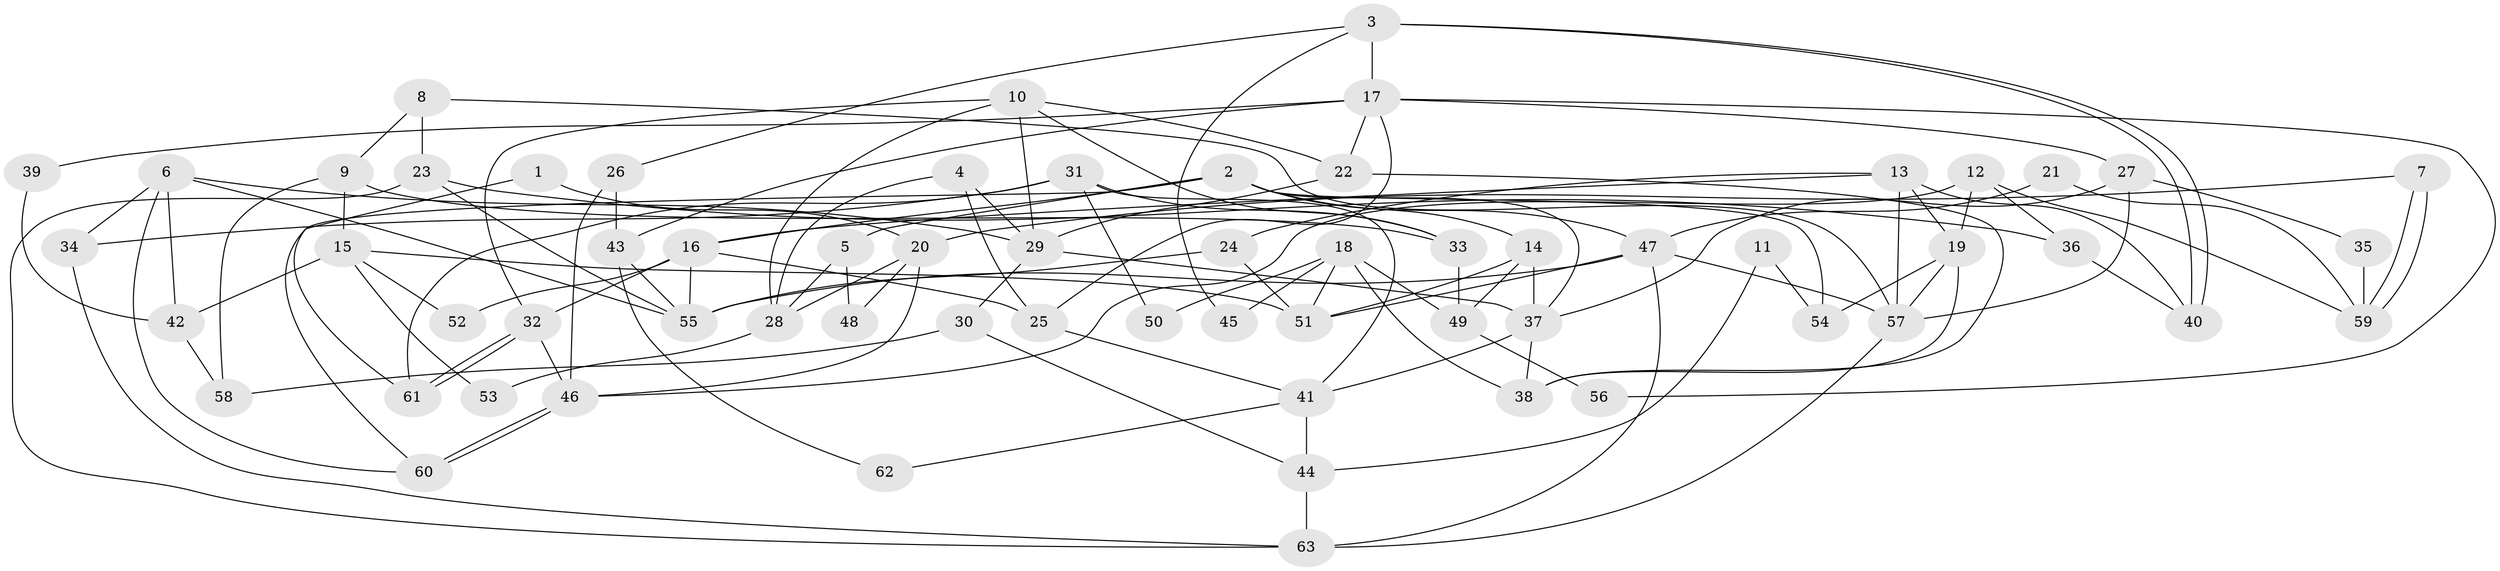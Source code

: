 // Generated by graph-tools (version 1.1) at 2025/02/03/09/25 03:02:09]
// undirected, 63 vertices, 126 edges
graph export_dot {
graph [start="1"]
  node [color=gray90,style=filled];
  1;
  2;
  3;
  4;
  5;
  6;
  7;
  8;
  9;
  10;
  11;
  12;
  13;
  14;
  15;
  16;
  17;
  18;
  19;
  20;
  21;
  22;
  23;
  24;
  25;
  26;
  27;
  28;
  29;
  30;
  31;
  32;
  33;
  34;
  35;
  36;
  37;
  38;
  39;
  40;
  41;
  42;
  43;
  44;
  45;
  46;
  47;
  48;
  49;
  50;
  51;
  52;
  53;
  54;
  55;
  56;
  57;
  58;
  59;
  60;
  61;
  62;
  63;
  1 -- 61;
  1 -- 20;
  2 -- 16;
  2 -- 47;
  2 -- 5;
  2 -- 14;
  2 -- 37;
  2 -- 54;
  2 -- 60;
  3 -- 40;
  3 -- 40;
  3 -- 17;
  3 -- 26;
  3 -- 45;
  4 -- 25;
  4 -- 29;
  4 -- 28;
  5 -- 28;
  5 -- 48;
  6 -- 60;
  6 -- 29;
  6 -- 34;
  6 -- 42;
  6 -- 55;
  7 -- 59;
  7 -- 59;
  7 -- 20;
  8 -- 9;
  8 -- 57;
  8 -- 23;
  9 -- 33;
  9 -- 15;
  9 -- 58;
  10 -- 29;
  10 -- 32;
  10 -- 22;
  10 -- 28;
  10 -- 33;
  11 -- 44;
  11 -- 54;
  12 -- 36;
  12 -- 19;
  12 -- 46;
  12 -- 59;
  13 -- 57;
  13 -- 16;
  13 -- 19;
  13 -- 24;
  13 -- 40;
  14 -- 49;
  14 -- 37;
  14 -- 51;
  15 -- 42;
  15 -- 51;
  15 -- 52;
  15 -- 53;
  16 -- 55;
  16 -- 32;
  16 -- 25;
  16 -- 52;
  17 -- 22;
  17 -- 43;
  17 -- 25;
  17 -- 27;
  17 -- 39;
  17 -- 56;
  18 -- 51;
  18 -- 38;
  18 -- 45;
  18 -- 49;
  18 -- 50;
  19 -- 57;
  19 -- 38;
  19 -- 54;
  20 -- 28;
  20 -- 46;
  20 -- 48;
  21 -- 47;
  21 -- 59;
  22 -- 38;
  22 -- 29;
  23 -- 55;
  23 -- 36;
  23 -- 63;
  24 -- 55;
  24 -- 51;
  25 -- 41;
  26 -- 46;
  26 -- 43;
  27 -- 37;
  27 -- 35;
  27 -- 57;
  28 -- 53;
  29 -- 37;
  29 -- 30;
  30 -- 44;
  30 -- 58;
  31 -- 34;
  31 -- 41;
  31 -- 33;
  31 -- 50;
  31 -- 61;
  32 -- 61;
  32 -- 61;
  32 -- 46;
  33 -- 49;
  34 -- 63;
  35 -- 59;
  36 -- 40;
  37 -- 38;
  37 -- 41;
  39 -- 42;
  41 -- 44;
  41 -- 62;
  42 -- 58;
  43 -- 55;
  43 -- 62;
  44 -- 63;
  46 -- 60;
  46 -- 60;
  47 -- 63;
  47 -- 51;
  47 -- 55;
  47 -- 57;
  49 -- 56;
  57 -- 63;
}
